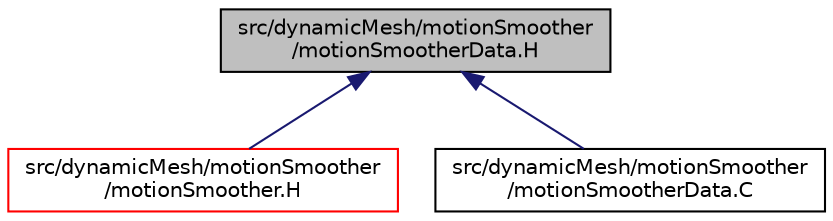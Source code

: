 digraph "src/dynamicMesh/motionSmoother/motionSmootherData.H"
{
  bgcolor="transparent";
  edge [fontname="Helvetica",fontsize="10",labelfontname="Helvetica",labelfontsize="10"];
  node [fontname="Helvetica",fontsize="10",shape=record];
  Node295 [label="src/dynamicMesh/motionSmoother\l/motionSmootherData.H",height=0.2,width=0.4,color="black", fillcolor="grey75", style="filled", fontcolor="black"];
  Node295 -> Node296 [dir="back",color="midnightblue",fontsize="10",style="solid",fontname="Helvetica"];
  Node296 [label="src/dynamicMesh/motionSmoother\l/motionSmoother.H",height=0.2,width=0.4,color="red",URL="$a00587.html"];
  Node295 -> Node307 [dir="back",color="midnightblue",fontsize="10",style="solid",fontname="Helvetica"];
  Node307 [label="src/dynamicMesh/motionSmoother\l/motionSmootherData.C",height=0.2,width=0.4,color="black",URL="$a00602.html"];
}
